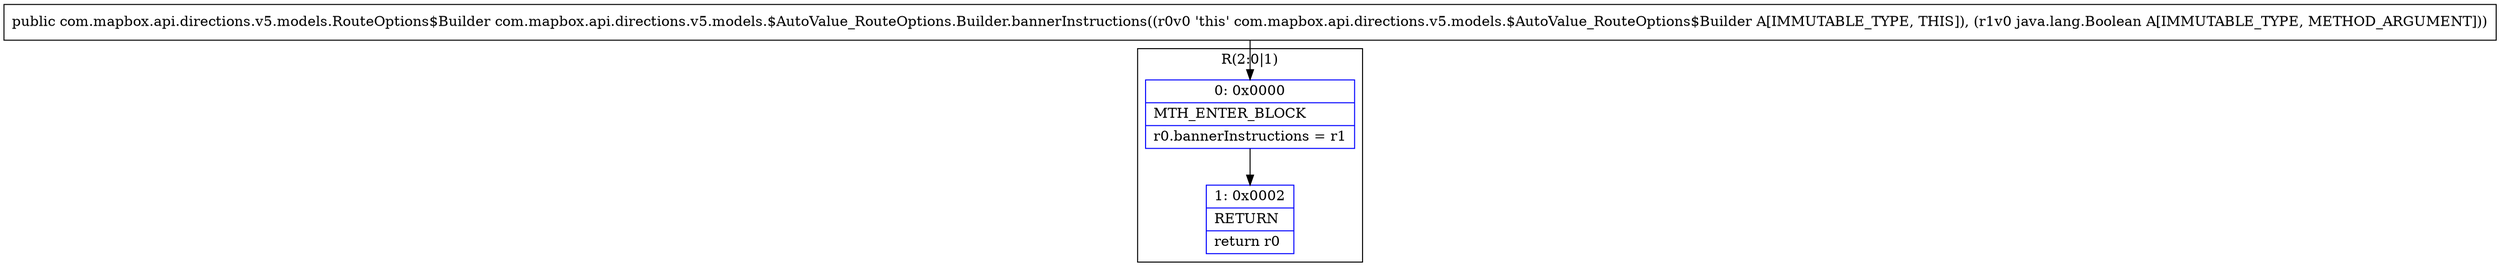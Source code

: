 digraph "CFG forcom.mapbox.api.directions.v5.models.$AutoValue_RouteOptions.Builder.bannerInstructions(Ljava\/lang\/Boolean;)Lcom\/mapbox\/api\/directions\/v5\/models\/RouteOptions$Builder;" {
subgraph cluster_Region_606325247 {
label = "R(2:0|1)";
node [shape=record,color=blue];
Node_0 [shape=record,label="{0\:\ 0x0000|MTH_ENTER_BLOCK\l|r0.bannerInstructions = r1\l}"];
Node_1 [shape=record,label="{1\:\ 0x0002|RETURN\l|return r0\l}"];
}
MethodNode[shape=record,label="{public com.mapbox.api.directions.v5.models.RouteOptions$Builder com.mapbox.api.directions.v5.models.$AutoValue_RouteOptions.Builder.bannerInstructions((r0v0 'this' com.mapbox.api.directions.v5.models.$AutoValue_RouteOptions$Builder A[IMMUTABLE_TYPE, THIS]), (r1v0 java.lang.Boolean A[IMMUTABLE_TYPE, METHOD_ARGUMENT])) }"];
MethodNode -> Node_0;
Node_0 -> Node_1;
}

